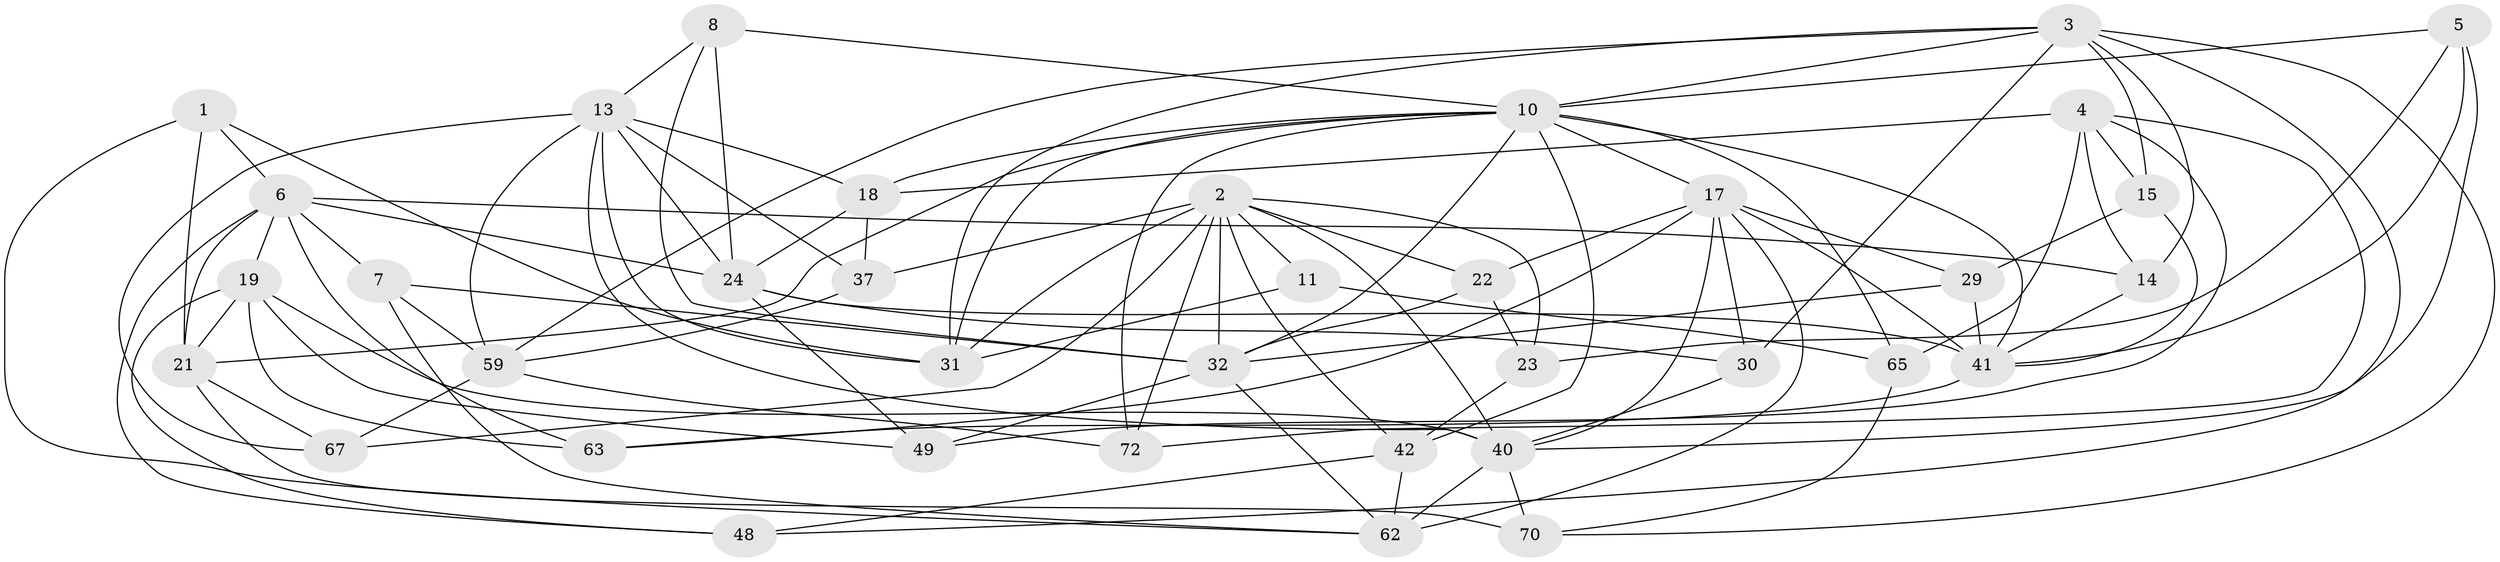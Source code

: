 // original degree distribution, {4: 1.0}
// Generated by graph-tools (version 1.1) at 2025/20/03/04/25 18:20:40]
// undirected, 37 vertices, 103 edges
graph export_dot {
graph [start="1"]
  node [color=gray90,style=filled];
  1;
  2 [super="+20"];
  3 [super="+12"];
  4 [super="+26"];
  5;
  6 [super="+9+69"];
  7;
  8;
  10 [super="+39+16"];
  11;
  13 [super="+36+25"];
  14;
  15;
  17 [super="+45+51"];
  18 [super="+58"];
  19 [super="+38"];
  21 [super="+74"];
  22;
  23;
  24 [super="+61+34"];
  29;
  30;
  31 [super="+52"];
  32 [super="+54+46"];
  37;
  40 [super="+47"];
  41 [super="+43+44"];
  42 [super="+55"];
  48;
  49;
  59 [super="+64"];
  62 [super="+68"];
  63;
  65;
  67;
  70;
  72;
  1 -- 21;
  1 -- 31;
  1 -- 6;
  1 -- 62;
  2 -- 22;
  2 -- 67;
  2 -- 37;
  2 -- 72;
  2 -- 40;
  2 -- 42;
  2 -- 11;
  2 -- 23;
  2 -- 32;
  2 -- 31;
  3 -- 59;
  3 -- 14;
  3 -- 48;
  3 -- 70;
  3 -- 10;
  3 -- 30;
  3 -- 15;
  3 -- 31;
  4 -- 65;
  4 -- 14;
  4 -- 18;
  4 -- 72;
  4 -- 49;
  4 -- 15;
  5 -- 23;
  5 -- 40;
  5 -- 10;
  5 -- 41;
  6 -- 14;
  6 -- 48;
  6 -- 63;
  6 -- 21;
  6 -- 24;
  6 -- 19;
  6 -- 7;
  7 -- 59;
  7 -- 62;
  7 -- 32;
  8 -- 32;
  8 -- 13;
  8 -- 24;
  8 -- 10;
  10 -- 32;
  10 -- 65;
  10 -- 18 [weight=2];
  10 -- 21;
  10 -- 42 [weight=2];
  10 -- 17;
  10 -- 72;
  10 -- 41;
  10 -- 31;
  11 -- 31 [weight=2];
  11 -- 65;
  13 -- 37;
  13 -- 67;
  13 -- 31 [weight=2];
  13 -- 24 [weight=2];
  13 -- 59;
  13 -- 40;
  13 -- 18;
  14 -- 41;
  15 -- 29;
  15 -- 41;
  17 -- 63;
  17 -- 40;
  17 -- 30;
  17 -- 22;
  17 -- 62;
  17 -- 41;
  17 -- 29;
  18 -- 37;
  18 -- 24;
  19 -- 63;
  19 -- 21;
  19 -- 48;
  19 -- 49;
  19 -- 40;
  21 -- 70;
  21 -- 67;
  22 -- 23;
  22 -- 32;
  23 -- 42;
  24 -- 49;
  24 -- 41 [weight=3];
  24 -- 30;
  29 -- 41;
  29 -- 32;
  30 -- 40;
  32 -- 62;
  32 -- 49;
  37 -- 59;
  40 -- 62;
  40 -- 70;
  41 -- 63;
  42 -- 62;
  42 -- 48;
  59 -- 72;
  59 -- 67;
  65 -- 70;
}
